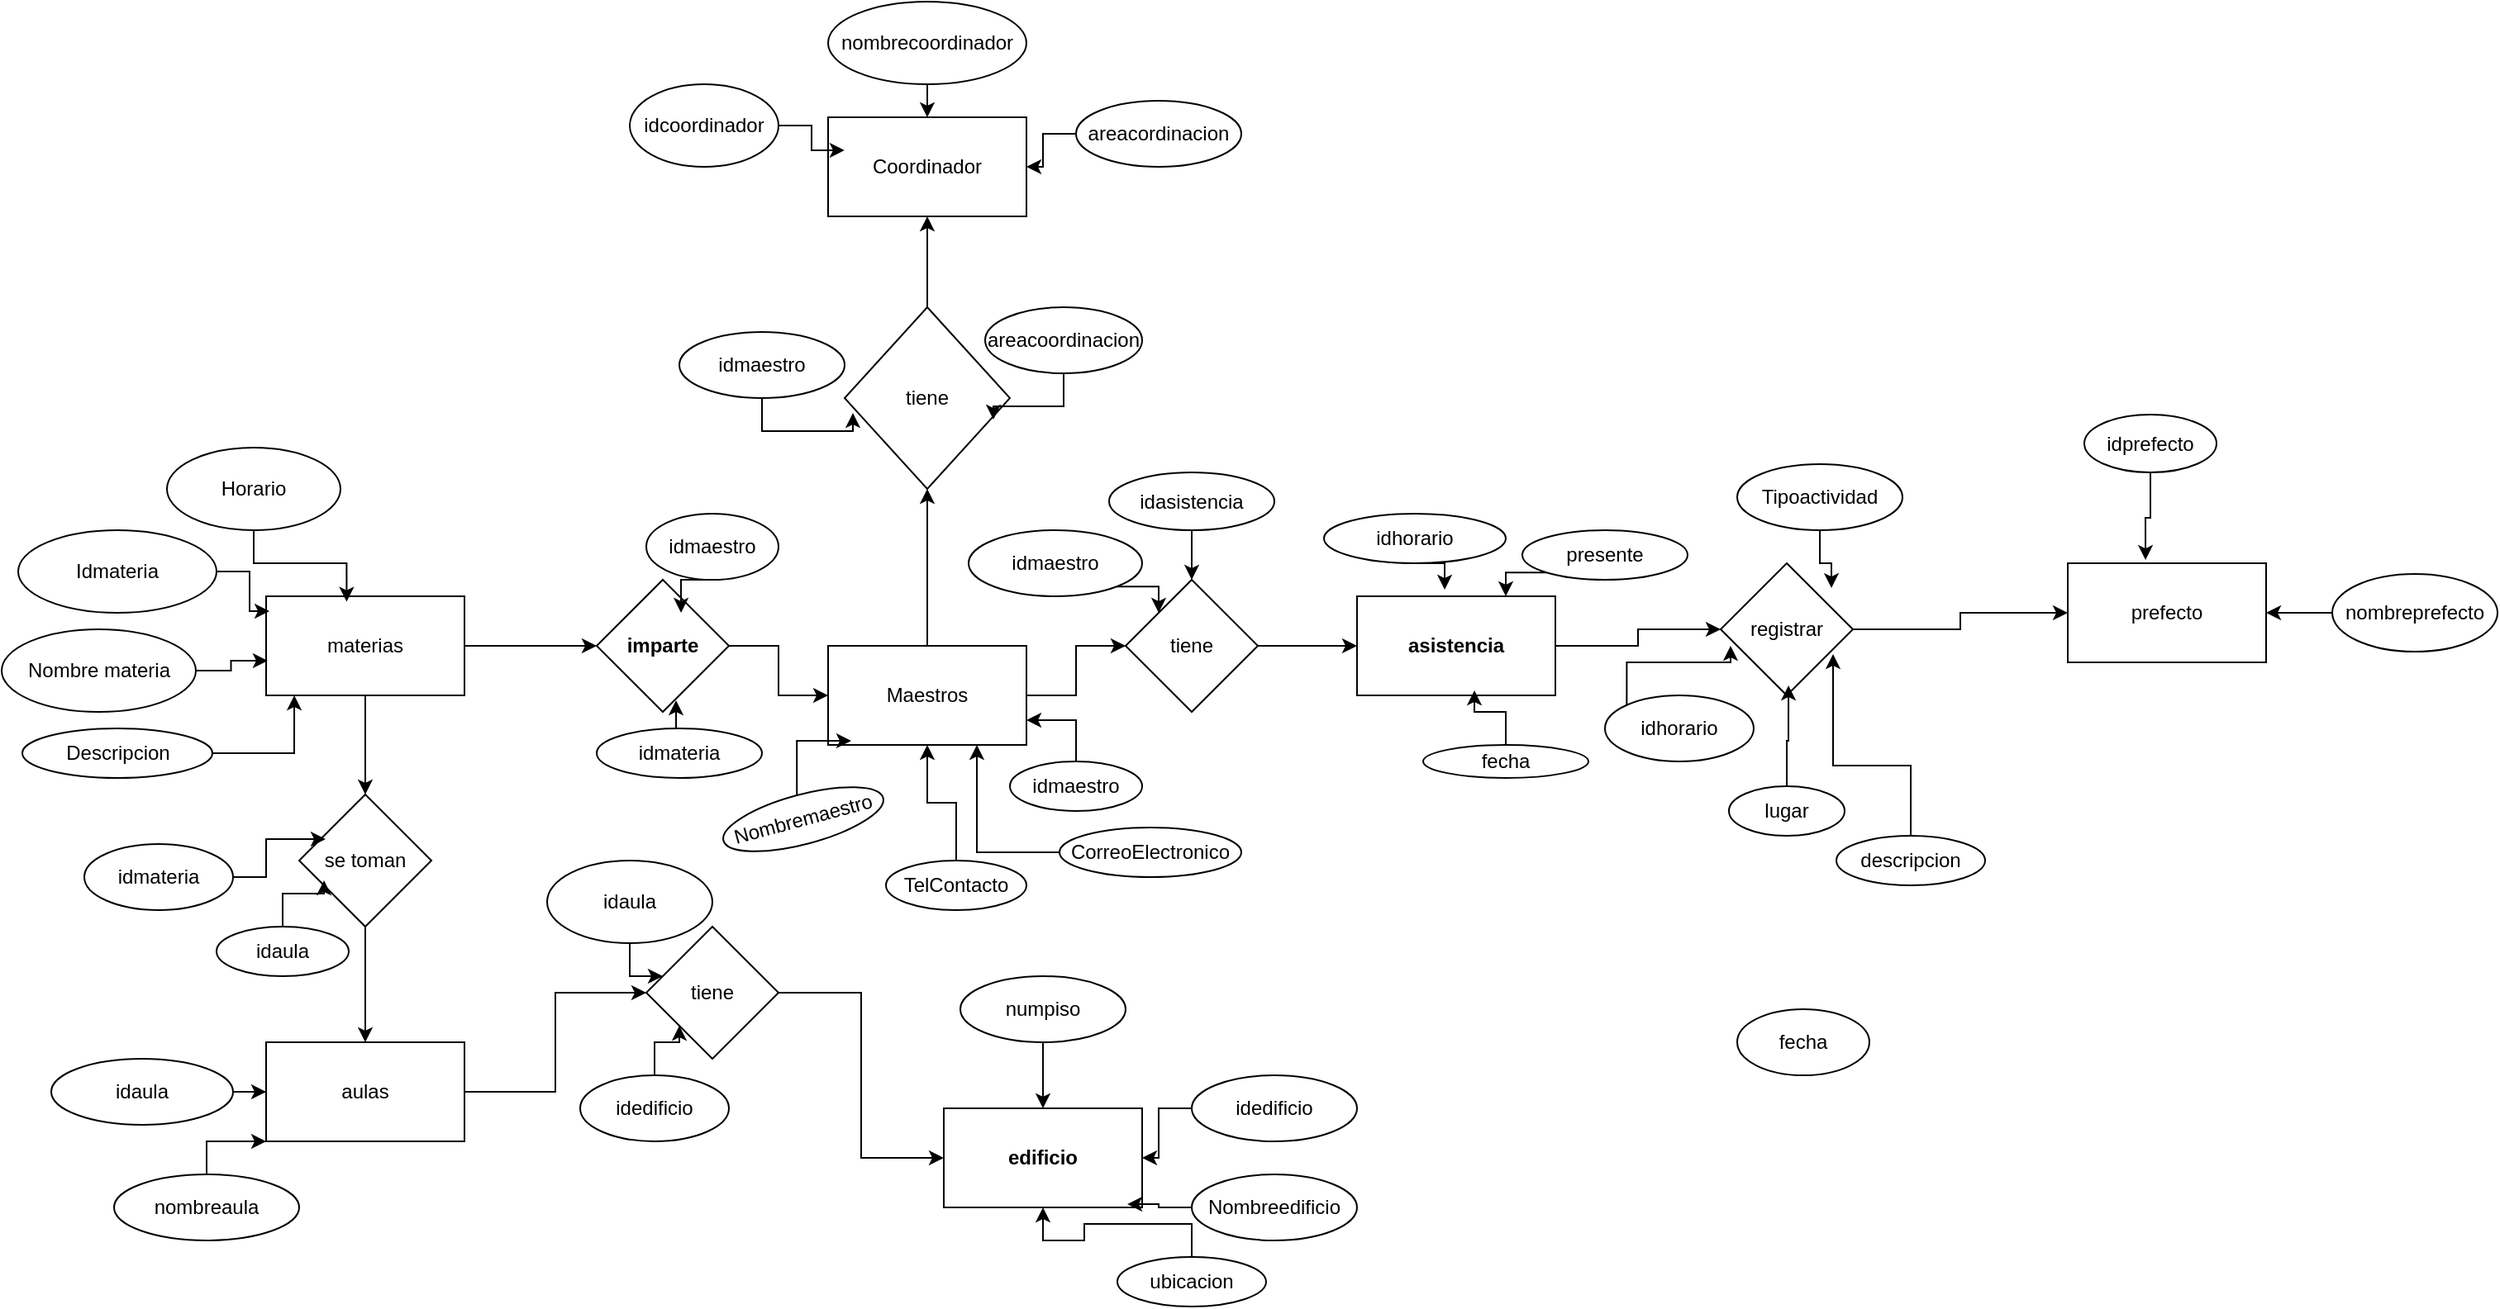 <mxfile version="22.1.8" type="device">
  <diagram name="Página-1" id="m9Q8dOLF6V6BruHB6Kec">
    <mxGraphModel dx="1120" dy="470" grid="1" gridSize="10" guides="1" tooltips="1" connect="1" arrows="1" fold="1" page="1" pageScale="1" pageWidth="850" pageHeight="1100" math="0" shadow="0">
      <root>
        <mxCell id="0" />
        <mxCell id="1" parent="0" />
        <mxCell id="noH4qmnDrZ403niCY_iX-29" value="descripcion" style="ellipse;whiteSpace=wrap;html=1;strokeColor=default;align=center;verticalAlign=middle;fontFamily=Helvetica;fontSize=12;fontColor=default;fillColor=default;" parent="1" vertex="1">
          <mxGeometry x="1260" y="505" width="90" height="30" as="geometry" />
        </mxCell>
        <mxCell id="vPDebMbm3ik4Oxo3N3er-14" style="edgeStyle=orthogonalEdgeStyle;rounded=0;orthogonalLoop=1;jettySize=auto;html=1;exitX=1;exitY=0.5;exitDx=0;exitDy=0;entryX=0;entryY=0.5;entryDx=0;entryDy=0;" parent="1" source="vPDebMbm3ik4Oxo3N3er-3" target="vPDebMbm3ik4Oxo3N3er-4" edge="1">
          <mxGeometry relative="1" as="geometry" />
        </mxCell>
        <mxCell id="vPDebMbm3ik4Oxo3N3er-15" style="edgeStyle=orthogonalEdgeStyle;rounded=0;orthogonalLoop=1;jettySize=auto;html=1;" parent="1" source="vPDebMbm3ik4Oxo3N3er-3" target="vPDebMbm3ik4Oxo3N3er-6" edge="1">
          <mxGeometry relative="1" as="geometry" />
        </mxCell>
        <mxCell id="vPDebMbm3ik4Oxo3N3er-3" value="materias" style="rounded=0;whiteSpace=wrap;html=1;" parent="1" vertex="1">
          <mxGeometry x="310" y="360" width="120" height="60" as="geometry" />
        </mxCell>
        <mxCell id="vPDebMbm3ik4Oxo3N3er-17" style="edgeStyle=orthogonalEdgeStyle;rounded=0;orthogonalLoop=1;jettySize=auto;html=1;exitX=1;exitY=0.5;exitDx=0;exitDy=0;entryX=0;entryY=0.5;entryDx=0;entryDy=0;" parent="1" source="vPDebMbm3ik4Oxo3N3er-4" target="vPDebMbm3ik4Oxo3N3er-5" edge="1">
          <mxGeometry relative="1" as="geometry" />
        </mxCell>
        <mxCell id="vPDebMbm3ik4Oxo3N3er-4" value="&lt;b&gt;imparte &lt;/b&gt;" style="rhombus;whiteSpace=wrap;html=1;" parent="1" vertex="1">
          <mxGeometry x="510" y="350" width="80" height="80" as="geometry" />
        </mxCell>
        <mxCell id="vPDebMbm3ik4Oxo3N3er-18" style="edgeStyle=orthogonalEdgeStyle;rounded=0;orthogonalLoop=1;jettySize=auto;html=1;" parent="1" source="vPDebMbm3ik4Oxo3N3er-5" target="vPDebMbm3ik4Oxo3N3er-8" edge="1">
          <mxGeometry relative="1" as="geometry" />
        </mxCell>
        <mxCell id="K5R6cuAaFVcVwl4AerRk-5" style="edgeStyle=orthogonalEdgeStyle;rounded=0;orthogonalLoop=1;jettySize=auto;html=1;entryX=0.5;entryY=1;entryDx=0;entryDy=0;" parent="1" source="vPDebMbm3ik4Oxo3N3er-5" target="izEPtNt3eDwg3tz8a0CL-4" edge="1">
          <mxGeometry relative="1" as="geometry" />
        </mxCell>
        <mxCell id="vPDebMbm3ik4Oxo3N3er-5" value="Maestros" style="rounded=0;whiteSpace=wrap;html=1;" parent="1" vertex="1">
          <mxGeometry x="650" y="390" width="120" height="60" as="geometry" />
        </mxCell>
        <mxCell id="K5R6cuAaFVcVwl4AerRk-1" style="edgeStyle=orthogonalEdgeStyle;rounded=0;orthogonalLoop=1;jettySize=auto;html=1;" parent="1" source="vPDebMbm3ik4Oxo3N3er-6" target="vPDebMbm3ik4Oxo3N3er-24" edge="1">
          <mxGeometry relative="1" as="geometry" />
        </mxCell>
        <mxCell id="vPDebMbm3ik4Oxo3N3er-6" value="se toman" style="rhombus;whiteSpace=wrap;html=1;" parent="1" vertex="1">
          <mxGeometry x="330" y="480" width="80" height="80" as="geometry" />
        </mxCell>
        <mxCell id="vPDebMbm3ik4Oxo3N3er-7" value="&lt;b&gt;edificio&lt;/b&gt;" style="rounded=0;whiteSpace=wrap;html=1;" parent="1" vertex="1">
          <mxGeometry x="720" y="670" width="120" height="60" as="geometry" />
        </mxCell>
        <mxCell id="vPDebMbm3ik4Oxo3N3er-19" style="edgeStyle=orthogonalEdgeStyle;rounded=0;orthogonalLoop=1;jettySize=auto;html=1;" parent="1" source="vPDebMbm3ik4Oxo3N3er-8" target="vPDebMbm3ik4Oxo3N3er-9" edge="1">
          <mxGeometry relative="1" as="geometry" />
        </mxCell>
        <mxCell id="vPDebMbm3ik4Oxo3N3er-8" value="tiene" style="rhombus;whiteSpace=wrap;html=1;" parent="1" vertex="1">
          <mxGeometry x="830" y="350" width="80" height="80" as="geometry" />
        </mxCell>
        <mxCell id="vPDebMbm3ik4Oxo3N3er-20" style="edgeStyle=orthogonalEdgeStyle;rounded=0;orthogonalLoop=1;jettySize=auto;html=1;" parent="1" source="vPDebMbm3ik4Oxo3N3er-9" target="vPDebMbm3ik4Oxo3N3er-10" edge="1">
          <mxGeometry relative="1" as="geometry" />
        </mxCell>
        <mxCell id="vPDebMbm3ik4Oxo3N3er-9" value="&lt;b&gt;asistencia&lt;/b&gt;" style="rounded=0;whiteSpace=wrap;html=1;" parent="1" vertex="1">
          <mxGeometry x="970" y="360" width="120" height="60" as="geometry" />
        </mxCell>
        <mxCell id="vPDebMbm3ik4Oxo3N3er-21" style="edgeStyle=orthogonalEdgeStyle;rounded=0;orthogonalLoop=1;jettySize=auto;html=1;" parent="1" source="vPDebMbm3ik4Oxo3N3er-10" target="vPDebMbm3ik4Oxo3N3er-11" edge="1">
          <mxGeometry relative="1" as="geometry" />
        </mxCell>
        <mxCell id="vPDebMbm3ik4Oxo3N3er-10" value="registrar" style="rhombus;whiteSpace=wrap;html=1;" parent="1" vertex="1">
          <mxGeometry x="1190" y="340" width="80" height="80" as="geometry" />
        </mxCell>
        <mxCell id="vPDebMbm3ik4Oxo3N3er-11" value="prefecto" style="rounded=0;whiteSpace=wrap;html=1;" parent="1" vertex="1">
          <mxGeometry x="1400" y="340" width="120" height="60" as="geometry" />
        </mxCell>
        <mxCell id="K5R6cuAaFVcVwl4AerRk-3" style="edgeStyle=orthogonalEdgeStyle;rounded=0;orthogonalLoop=1;jettySize=auto;html=1;entryX=0;entryY=0.5;entryDx=0;entryDy=0;" parent="1" source="vPDebMbm3ik4Oxo3N3er-23" target="vPDebMbm3ik4Oxo3N3er-7" edge="1">
          <mxGeometry relative="1" as="geometry" />
        </mxCell>
        <mxCell id="vPDebMbm3ik4Oxo3N3er-23" value="tiene" style="rhombus;whiteSpace=wrap;html=1;" parent="1" vertex="1">
          <mxGeometry x="540" y="560" width="80" height="80" as="geometry" />
        </mxCell>
        <mxCell id="K5R6cuAaFVcVwl4AerRk-2" style="edgeStyle=orthogonalEdgeStyle;rounded=0;orthogonalLoop=1;jettySize=auto;html=1;entryX=0;entryY=0.5;entryDx=0;entryDy=0;" parent="1" source="vPDebMbm3ik4Oxo3N3er-24" target="vPDebMbm3ik4Oxo3N3er-23" edge="1">
          <mxGeometry relative="1" as="geometry" />
        </mxCell>
        <mxCell id="vPDebMbm3ik4Oxo3N3er-24" value="aulas" style="rounded=0;whiteSpace=wrap;html=1;" parent="1" vertex="1">
          <mxGeometry x="310" y="630" width="120" height="60" as="geometry" />
        </mxCell>
        <mxCell id="izEPtNt3eDwg3tz8a0CL-3" value="Coordinador" style="rounded=0;whiteSpace=wrap;html=1;" parent="1" vertex="1">
          <mxGeometry x="650" y="70" width="120" height="60" as="geometry" />
        </mxCell>
        <mxCell id="K5R6cuAaFVcVwl4AerRk-6" style="edgeStyle=orthogonalEdgeStyle;rounded=0;orthogonalLoop=1;jettySize=auto;html=1;" parent="1" source="izEPtNt3eDwg3tz8a0CL-4" target="izEPtNt3eDwg3tz8a0CL-3" edge="1">
          <mxGeometry relative="1" as="geometry" />
        </mxCell>
        <mxCell id="izEPtNt3eDwg3tz8a0CL-4" value="tiene" style="rhombus;whiteSpace=wrap;html=1;" parent="1" vertex="1">
          <mxGeometry x="660" y="185" width="100" height="110" as="geometry" />
        </mxCell>
        <mxCell id="K5R6cuAaFVcVwl4AerRk-7" value="Horario" style="ellipse;whiteSpace=wrap;html=1;" parent="1" vertex="1">
          <mxGeometry x="250" y="270" width="105" height="50" as="geometry" />
        </mxCell>
        <mxCell id="K5R6cuAaFVcVwl4AerRk-8" style="edgeStyle=orthogonalEdgeStyle;rounded=0;orthogonalLoop=1;jettySize=auto;html=1;entryX=0.406;entryY=0.055;entryDx=0;entryDy=0;entryPerimeter=0;" parent="1" source="K5R6cuAaFVcVwl4AerRk-7" target="vPDebMbm3ik4Oxo3N3er-3" edge="1">
          <mxGeometry relative="1" as="geometry" />
        </mxCell>
        <mxCell id="noH4qmnDrZ403niCY_iX-1" value="idcoordinador" style="ellipse;whiteSpace=wrap;html=1;" parent="1" vertex="1">
          <mxGeometry x="530" y="50" width="90" height="50" as="geometry" />
        </mxCell>
        <mxCell id="i-BFjBKBcoplYmaD2EoG-35" style="edgeStyle=orthogonalEdgeStyle;rounded=0;orthogonalLoop=1;jettySize=auto;html=1;" edge="1" parent="1" source="noH4qmnDrZ403niCY_iX-2" target="izEPtNt3eDwg3tz8a0CL-3">
          <mxGeometry relative="1" as="geometry" />
        </mxCell>
        <mxCell id="noH4qmnDrZ403niCY_iX-2" value="areacordinacion" style="ellipse;whiteSpace=wrap;html=1;" parent="1" vertex="1">
          <mxGeometry x="800" y="60" width="100" height="40" as="geometry" />
        </mxCell>
        <mxCell id="i-BFjBKBcoplYmaD2EoG-37" style="edgeStyle=orthogonalEdgeStyle;rounded=0;orthogonalLoop=1;jettySize=auto;html=1;exitX=0.5;exitY=1;exitDx=0;exitDy=0;entryX=0.5;entryY=0;entryDx=0;entryDy=0;" edge="1" parent="1" source="noH4qmnDrZ403niCY_iX-3" target="izEPtNt3eDwg3tz8a0CL-3">
          <mxGeometry relative="1" as="geometry" />
        </mxCell>
        <mxCell id="noH4qmnDrZ403niCY_iX-3" value="nombrecoordinador" style="ellipse;whiteSpace=wrap;html=1;" parent="1" vertex="1">
          <mxGeometry x="650" width="120" height="50" as="geometry" />
        </mxCell>
        <mxCell id="noH4qmnDrZ403niCY_iX-4" value="Idmateria" style="ellipse;whiteSpace=wrap;html=1;" parent="1" vertex="1">
          <mxGeometry x="160" y="320" width="120" height="50" as="geometry" />
        </mxCell>
        <mxCell id="noH4qmnDrZ403niCY_iX-5" value="Nombre materia" style="ellipse;whiteSpace=wrap;html=1;strokeColor=default;align=center;verticalAlign=middle;fontFamily=Helvetica;fontSize=12;fontColor=default;fillColor=default;" parent="1" vertex="1">
          <mxGeometry x="150" y="380" width="117.5" height="50" as="geometry" />
        </mxCell>
        <mxCell id="noH4qmnDrZ403niCY_iX-6" value="Descripcion " style="ellipse;whiteSpace=wrap;html=1;strokeColor=default;align=center;verticalAlign=middle;fontFamily=Helvetica;fontSize=12;fontColor=default;fillColor=default;" parent="1" vertex="1">
          <mxGeometry x="162.5" y="440" width="115" height="30" as="geometry" />
        </mxCell>
        <mxCell id="noH4qmnDrZ403niCY_iX-8" value="idmateria" style="ellipse;whiteSpace=wrap;html=1;strokeColor=default;align=center;verticalAlign=middle;fontFamily=Helvetica;fontSize=12;fontColor=default;fillColor=default;" parent="1" vertex="1">
          <mxGeometry x="510" y="440" width="100" height="30" as="geometry" />
        </mxCell>
        <mxCell id="noH4qmnDrZ403niCY_iX-9" value="idmaestro" style="ellipse;whiteSpace=wrap;html=1;strokeColor=default;align=center;verticalAlign=middle;fontFamily=Helvetica;fontSize=12;fontColor=default;fillColor=default;" parent="1" vertex="1">
          <mxGeometry x="540" y="310" width="80" height="40" as="geometry" />
        </mxCell>
        <mxCell id="i-BFjBKBcoplYmaD2EoG-10" style="edgeStyle=orthogonalEdgeStyle;rounded=0;orthogonalLoop=1;jettySize=auto;html=1;entryX=0;entryY=0.5;entryDx=0;entryDy=0;" edge="1" parent="1" source="noH4qmnDrZ403niCY_iX-10" target="vPDebMbm3ik4Oxo3N3er-24">
          <mxGeometry relative="1" as="geometry" />
        </mxCell>
        <mxCell id="noH4qmnDrZ403niCY_iX-10" value="idaula" style="ellipse;whiteSpace=wrap;html=1;strokeColor=default;align=center;verticalAlign=middle;fontFamily=Helvetica;fontSize=12;fontColor=default;fillColor=default;" parent="1" vertex="1">
          <mxGeometry x="180" y="640" width="110" height="40" as="geometry" />
        </mxCell>
        <mxCell id="i-BFjBKBcoplYmaD2EoG-12" style="edgeStyle=orthogonalEdgeStyle;rounded=0;orthogonalLoop=1;jettySize=auto;html=1;entryX=0;entryY=1;entryDx=0;entryDy=0;" edge="1" parent="1" source="noH4qmnDrZ403niCY_iX-11" target="vPDebMbm3ik4Oxo3N3er-24">
          <mxGeometry relative="1" as="geometry" />
        </mxCell>
        <mxCell id="noH4qmnDrZ403niCY_iX-11" value="nombreaula" style="ellipse;whiteSpace=wrap;html=1;strokeColor=default;align=center;verticalAlign=middle;fontFamily=Helvetica;fontSize=12;fontColor=default;fillColor=default;" parent="1" vertex="1">
          <mxGeometry x="218" y="710" width="112" height="40" as="geometry" />
        </mxCell>
        <mxCell id="i-BFjBKBcoplYmaD2EoG-13" style="edgeStyle=orthogonalEdgeStyle;rounded=0;orthogonalLoop=1;jettySize=auto;html=1;entryX=0;entryY=1;entryDx=0;entryDy=0;" edge="1" parent="1" source="noH4qmnDrZ403niCY_iX-12" target="vPDebMbm3ik4Oxo3N3er-23">
          <mxGeometry relative="1" as="geometry" />
        </mxCell>
        <mxCell id="noH4qmnDrZ403niCY_iX-12" value="idedificio" style="ellipse;whiteSpace=wrap;html=1;strokeColor=default;align=center;verticalAlign=middle;fontFamily=Helvetica;fontSize=12;fontColor=default;fillColor=default;" parent="1" vertex="1">
          <mxGeometry x="500" y="650" width="90" height="40" as="geometry" />
        </mxCell>
        <mxCell id="i-BFjBKBcoplYmaD2EoG-18" style="edgeStyle=orthogonalEdgeStyle;rounded=0;orthogonalLoop=1;jettySize=auto;html=1;" edge="1" parent="1" source="noH4qmnDrZ403niCY_iX-13" target="vPDebMbm3ik4Oxo3N3er-7">
          <mxGeometry relative="1" as="geometry" />
        </mxCell>
        <mxCell id="noH4qmnDrZ403niCY_iX-13" value="idedificio" style="ellipse;whiteSpace=wrap;html=1;strokeColor=default;align=center;verticalAlign=middle;fontFamily=Helvetica;fontSize=12;fontColor=default;fillColor=default;" parent="1" vertex="1">
          <mxGeometry x="870" y="650" width="100" height="40" as="geometry" />
        </mxCell>
        <mxCell id="noH4qmnDrZ403niCY_iX-14" value="Nombreedificio" style="ellipse;whiteSpace=wrap;html=1;strokeColor=default;align=center;verticalAlign=middle;fontFamily=Helvetica;fontSize=12;fontColor=default;fillColor=default;" parent="1" vertex="1">
          <mxGeometry x="870" y="710" width="100" height="40" as="geometry" />
        </mxCell>
        <mxCell id="i-BFjBKBcoplYmaD2EoG-20" style="edgeStyle=orthogonalEdgeStyle;rounded=0;orthogonalLoop=1;jettySize=auto;html=1;entryX=0.5;entryY=1;entryDx=0;entryDy=0;" edge="1" parent="1" source="noH4qmnDrZ403niCY_iX-15" target="vPDebMbm3ik4Oxo3N3er-7">
          <mxGeometry relative="1" as="geometry" />
        </mxCell>
        <mxCell id="noH4qmnDrZ403niCY_iX-15" value="ubicacion" style="ellipse;whiteSpace=wrap;html=1;strokeColor=default;align=center;verticalAlign=middle;fontFamily=Helvetica;fontSize=12;fontColor=default;fillColor=default;" parent="1" vertex="1">
          <mxGeometry x="825" y="760" width="90" height="30" as="geometry" />
        </mxCell>
        <mxCell id="i-BFjBKBcoplYmaD2EoG-17" style="edgeStyle=orthogonalEdgeStyle;rounded=0;orthogonalLoop=1;jettySize=auto;html=1;entryX=0.5;entryY=0;entryDx=0;entryDy=0;" edge="1" parent="1" source="noH4qmnDrZ403niCY_iX-16" target="vPDebMbm3ik4Oxo3N3er-7">
          <mxGeometry relative="1" as="geometry" />
        </mxCell>
        <mxCell id="noH4qmnDrZ403niCY_iX-16" value="numpiso" style="ellipse;whiteSpace=wrap;html=1;strokeColor=default;align=center;verticalAlign=middle;fontFamily=Helvetica;fontSize=12;fontColor=default;fillColor=default;" parent="1" vertex="1">
          <mxGeometry x="730" y="590" width="100" height="40" as="geometry" />
        </mxCell>
        <mxCell id="noH4qmnDrZ403niCY_iX-17" value="idaula" style="ellipse;whiteSpace=wrap;html=1;strokeColor=default;align=center;verticalAlign=middle;fontFamily=Helvetica;fontSize=12;fontColor=default;fillColor=default;" parent="1" vertex="1">
          <mxGeometry x="480" y="520" width="100" height="50" as="geometry" />
        </mxCell>
        <mxCell id="i-BFjBKBcoplYmaD2EoG-27" style="edgeStyle=orthogonalEdgeStyle;rounded=0;orthogonalLoop=1;jettySize=auto;html=1;entryX=1;entryY=0.75;entryDx=0;entryDy=0;" edge="1" parent="1" source="noH4qmnDrZ403niCY_iX-18" target="vPDebMbm3ik4Oxo3N3er-5">
          <mxGeometry relative="1" as="geometry" />
        </mxCell>
        <mxCell id="noH4qmnDrZ403niCY_iX-18" value="idmaestro" style="ellipse;whiteSpace=wrap;html=1;strokeColor=default;align=center;verticalAlign=middle;fontFamily=Helvetica;fontSize=12;fontColor=default;fillColor=default;" parent="1" vertex="1">
          <mxGeometry x="760" y="460" width="80" height="30" as="geometry" />
        </mxCell>
        <mxCell id="noH4qmnDrZ403niCY_iX-19" value="Nombremaestro" style="ellipse;whiteSpace=wrap;html=1;strokeColor=default;align=center;verticalAlign=middle;fontFamily=Helvetica;fontSize=12;fontColor=default;fillColor=default;rotation=-15;" parent="1" vertex="1">
          <mxGeometry x="585" y="480" width="100" height="30" as="geometry" />
        </mxCell>
        <mxCell id="i-BFjBKBcoplYmaD2EoG-28" style="edgeStyle=orthogonalEdgeStyle;rounded=0;orthogonalLoop=1;jettySize=auto;html=1;entryX=0.75;entryY=1;entryDx=0;entryDy=0;" edge="1" parent="1" source="noH4qmnDrZ403niCY_iX-20" target="vPDebMbm3ik4Oxo3N3er-5">
          <mxGeometry relative="1" as="geometry" />
        </mxCell>
        <mxCell id="noH4qmnDrZ403niCY_iX-20" value="CorreoElectronico" style="ellipse;whiteSpace=wrap;html=1;strokeColor=default;align=center;verticalAlign=middle;fontFamily=Helvetica;fontSize=12;fontColor=default;fillColor=default;" parent="1" vertex="1">
          <mxGeometry x="790" y="500" width="110" height="30" as="geometry" />
        </mxCell>
        <mxCell id="i-BFjBKBcoplYmaD2EoG-21" style="edgeStyle=orthogonalEdgeStyle;rounded=0;orthogonalLoop=1;jettySize=auto;html=1;entryX=0.5;entryY=1;entryDx=0;entryDy=0;" edge="1" parent="1" source="noH4qmnDrZ403niCY_iX-21" target="vPDebMbm3ik4Oxo3N3er-5">
          <mxGeometry relative="1" as="geometry" />
        </mxCell>
        <mxCell id="noH4qmnDrZ403niCY_iX-21" value="TelContacto" style="ellipse;whiteSpace=wrap;html=1;strokeColor=default;align=center;verticalAlign=middle;fontFamily=Helvetica;fontSize=12;fontColor=default;fillColor=default;" parent="1" vertex="1">
          <mxGeometry x="685" y="520" width="85" height="30" as="geometry" />
        </mxCell>
        <mxCell id="i-BFjBKBcoplYmaD2EoG-29" style="edgeStyle=orthogonalEdgeStyle;rounded=0;orthogonalLoop=1;jettySize=auto;html=1;exitX=1;exitY=1;exitDx=0;exitDy=0;entryX=0;entryY=0;entryDx=0;entryDy=0;" edge="1" parent="1" source="noH4qmnDrZ403niCY_iX-22" target="vPDebMbm3ik4Oxo3N3er-8">
          <mxGeometry relative="1" as="geometry" />
        </mxCell>
        <mxCell id="noH4qmnDrZ403niCY_iX-22" value="idmaestro" style="ellipse;whiteSpace=wrap;html=1;strokeColor=default;align=center;verticalAlign=middle;fontFamily=Helvetica;fontSize=12;fontColor=default;fillColor=default;" parent="1" vertex="1">
          <mxGeometry x="735" y="320" width="105" height="40" as="geometry" />
        </mxCell>
        <mxCell id="i-BFjBKBcoplYmaD2EoG-30" style="edgeStyle=orthogonalEdgeStyle;rounded=0;orthogonalLoop=1;jettySize=auto;html=1;exitX=0.5;exitY=1;exitDx=0;exitDy=0;entryX=0.5;entryY=0;entryDx=0;entryDy=0;" edge="1" parent="1" source="noH4qmnDrZ403niCY_iX-23" target="vPDebMbm3ik4Oxo3N3er-8">
          <mxGeometry relative="1" as="geometry" />
        </mxCell>
        <mxCell id="noH4qmnDrZ403niCY_iX-23" value="idasistencia" style="ellipse;whiteSpace=wrap;html=1;strokeColor=default;align=center;verticalAlign=middle;fontFamily=Helvetica;fontSize=12;fontColor=default;fillColor=default;" parent="1" vertex="1">
          <mxGeometry x="820" y="285" width="100" height="35" as="geometry" />
        </mxCell>
        <mxCell id="noH4qmnDrZ403niCY_iX-24" value="idhorario" style="ellipse;whiteSpace=wrap;html=1;strokeColor=default;align=center;verticalAlign=middle;fontFamily=Helvetica;fontSize=12;fontColor=default;fillColor=default;" parent="1" vertex="1">
          <mxGeometry x="950" y="310" width="110" height="30" as="geometry" />
        </mxCell>
        <mxCell id="noH4qmnDrZ403niCY_iX-25" value="fecha" style="ellipse;whiteSpace=wrap;html=1;strokeColor=default;align=center;verticalAlign=middle;fontFamily=Helvetica;fontSize=12;fontColor=default;fillColor=default;" parent="1" vertex="1">
          <mxGeometry x="1010" y="450" width="100" height="20" as="geometry" />
        </mxCell>
        <mxCell id="i-BFjBKBcoplYmaD2EoG-40" style="edgeStyle=orthogonalEdgeStyle;rounded=0;orthogonalLoop=1;jettySize=auto;html=1;exitX=0;exitY=1;exitDx=0;exitDy=0;entryX=0.75;entryY=0;entryDx=0;entryDy=0;" edge="1" parent="1" source="noH4qmnDrZ403niCY_iX-26" target="vPDebMbm3ik4Oxo3N3er-9">
          <mxGeometry relative="1" as="geometry" />
        </mxCell>
        <mxCell id="noH4qmnDrZ403niCY_iX-26" value="presente" style="ellipse;whiteSpace=wrap;html=1;strokeColor=default;align=center;verticalAlign=middle;fontFamily=Helvetica;fontSize=12;fontColor=default;fillColor=default;" parent="1" vertex="1">
          <mxGeometry x="1070" y="320" width="100" height="30" as="geometry" />
        </mxCell>
        <mxCell id="noH4qmnDrZ403niCY_iX-27" value="idhorario" style="ellipse;whiteSpace=wrap;html=1;strokeColor=default;align=center;verticalAlign=middle;fontFamily=Helvetica;fontSize=12;fontColor=default;fillColor=default;" parent="1" vertex="1">
          <mxGeometry x="1120" y="420" width="90" height="40" as="geometry" />
        </mxCell>
        <mxCell id="noH4qmnDrZ403niCY_iX-28" value="Tipoactividad" style="ellipse;whiteSpace=wrap;html=1;strokeColor=default;align=center;verticalAlign=middle;fontFamily=Helvetica;fontSize=12;fontColor=default;fillColor=default;" parent="1" vertex="1">
          <mxGeometry x="1200" y="280" width="100" height="40" as="geometry" />
        </mxCell>
        <mxCell id="noH4qmnDrZ403niCY_iX-30" value="fecha" style="ellipse;whiteSpace=wrap;html=1;strokeColor=default;align=center;verticalAlign=middle;fontFamily=Helvetica;fontSize=12;fontColor=default;fillColor=default;" parent="1" vertex="1">
          <mxGeometry x="1200" y="610" width="80" height="40" as="geometry" />
        </mxCell>
        <mxCell id="noH4qmnDrZ403niCY_iX-31" value="lugar" style="ellipse;whiteSpace=wrap;html=1;strokeColor=default;align=center;verticalAlign=middle;fontFamily=Helvetica;fontSize=12;fontColor=default;fillColor=default;" parent="1" vertex="1">
          <mxGeometry x="1195" y="475" width="70" height="30" as="geometry" />
        </mxCell>
        <mxCell id="noH4qmnDrZ403niCY_iX-32" value="idprefecto" style="ellipse;whiteSpace=wrap;html=1;strokeColor=default;align=center;verticalAlign=middle;fontFamily=Helvetica;fontSize=12;fontColor=default;fillColor=default;" parent="1" vertex="1">
          <mxGeometry x="1410" y="250" width="80" height="35" as="geometry" />
        </mxCell>
        <mxCell id="i-BFjBKBcoplYmaD2EoG-48" style="edgeStyle=orthogonalEdgeStyle;rounded=0;orthogonalLoop=1;jettySize=auto;html=1;exitX=0;exitY=0.5;exitDx=0;exitDy=0;" edge="1" parent="1" source="noH4qmnDrZ403niCY_iX-33" target="vPDebMbm3ik4Oxo3N3er-11">
          <mxGeometry relative="1" as="geometry" />
        </mxCell>
        <mxCell id="noH4qmnDrZ403niCY_iX-33" value="nombreprefecto" style="ellipse;whiteSpace=wrap;html=1;strokeColor=default;align=center;verticalAlign=middle;fontFamily=Helvetica;fontSize=12;fontColor=default;fillColor=default;" parent="1" vertex="1">
          <mxGeometry x="1560" y="346.5" width="100" height="47" as="geometry" />
        </mxCell>
        <mxCell id="noH4qmnDrZ403niCY_iX-34" value="idmaestro" style="ellipse;whiteSpace=wrap;html=1;strokeColor=default;align=center;verticalAlign=middle;fontFamily=Helvetica;fontSize=12;fontColor=default;fillColor=default;" parent="1" vertex="1">
          <mxGeometry x="560" y="200" width="100" height="40" as="geometry" />
        </mxCell>
        <mxCell id="noH4qmnDrZ403niCY_iX-35" value="areacoordinacion" style="ellipse;whiteSpace=wrap;html=1;strokeColor=default;align=center;verticalAlign=middle;fontFamily=Helvetica;fontSize=12;fontColor=default;fillColor=default;" parent="1" vertex="1">
          <mxGeometry x="745" y="185" width="95" height="40" as="geometry" />
        </mxCell>
        <mxCell id="i-BFjBKBcoplYmaD2EoG-1" value="idmateria" style="ellipse;whiteSpace=wrap;html=1;" vertex="1" parent="1">
          <mxGeometry x="200" y="510" width="90" height="40" as="geometry" />
        </mxCell>
        <mxCell id="i-BFjBKBcoplYmaD2EoG-2" value="idaula" style="ellipse;whiteSpace=wrap;html=1;" vertex="1" parent="1">
          <mxGeometry x="280" y="560" width="80" height="30" as="geometry" />
        </mxCell>
        <mxCell id="i-BFjBKBcoplYmaD2EoG-3" style="edgeStyle=orthogonalEdgeStyle;rounded=0;orthogonalLoop=1;jettySize=auto;html=1;entryX=0.188;entryY=0.65;entryDx=0;entryDy=0;entryPerimeter=0;" edge="1" parent="1" source="i-BFjBKBcoplYmaD2EoG-2" target="vPDebMbm3ik4Oxo3N3er-6">
          <mxGeometry relative="1" as="geometry" />
        </mxCell>
        <mxCell id="i-BFjBKBcoplYmaD2EoG-5" style="edgeStyle=orthogonalEdgeStyle;rounded=0;orthogonalLoop=1;jettySize=auto;html=1;entryX=0.2;entryY=0.338;entryDx=0;entryDy=0;entryPerimeter=0;" edge="1" parent="1" source="i-BFjBKBcoplYmaD2EoG-1" target="vPDebMbm3ik4Oxo3N3er-6">
          <mxGeometry relative="1" as="geometry" />
        </mxCell>
        <mxCell id="i-BFjBKBcoplYmaD2EoG-7" style="edgeStyle=orthogonalEdgeStyle;rounded=0;orthogonalLoop=1;jettySize=auto;html=1;entryX=0.142;entryY=1;entryDx=0;entryDy=0;entryPerimeter=0;" edge="1" parent="1" source="noH4qmnDrZ403niCY_iX-6" target="vPDebMbm3ik4Oxo3N3er-3">
          <mxGeometry relative="1" as="geometry" />
        </mxCell>
        <mxCell id="i-BFjBKBcoplYmaD2EoG-8" style="edgeStyle=orthogonalEdgeStyle;rounded=0;orthogonalLoop=1;jettySize=auto;html=1;entryX=0.008;entryY=0.65;entryDx=0;entryDy=0;entryPerimeter=0;" edge="1" parent="1" source="noH4qmnDrZ403niCY_iX-5" target="vPDebMbm3ik4Oxo3N3er-3">
          <mxGeometry relative="1" as="geometry" />
        </mxCell>
        <mxCell id="i-BFjBKBcoplYmaD2EoG-9" style="edgeStyle=orthogonalEdgeStyle;rounded=0;orthogonalLoop=1;jettySize=auto;html=1;entryX=0.017;entryY=0.15;entryDx=0;entryDy=0;entryPerimeter=0;" edge="1" parent="1" source="noH4qmnDrZ403niCY_iX-4" target="vPDebMbm3ik4Oxo3N3er-3">
          <mxGeometry relative="1" as="geometry" />
        </mxCell>
        <mxCell id="i-BFjBKBcoplYmaD2EoG-14" style="edgeStyle=orthogonalEdgeStyle;rounded=0;orthogonalLoop=1;jettySize=auto;html=1;entryX=0.125;entryY=0.375;entryDx=0;entryDy=0;entryPerimeter=0;" edge="1" parent="1" source="noH4qmnDrZ403niCY_iX-17" target="vPDebMbm3ik4Oxo3N3er-23">
          <mxGeometry relative="1" as="geometry" />
        </mxCell>
        <mxCell id="i-BFjBKBcoplYmaD2EoG-19" style="edgeStyle=orthogonalEdgeStyle;rounded=0;orthogonalLoop=1;jettySize=auto;html=1;entryX=0.925;entryY=0.967;entryDx=0;entryDy=0;entryPerimeter=0;" edge="1" parent="1" source="noH4qmnDrZ403niCY_iX-14" target="vPDebMbm3ik4Oxo3N3er-7">
          <mxGeometry relative="1" as="geometry" />
        </mxCell>
        <mxCell id="i-BFjBKBcoplYmaD2EoG-22" style="edgeStyle=orthogonalEdgeStyle;rounded=0;orthogonalLoop=1;jettySize=auto;html=1;exitX=0.5;exitY=0;exitDx=0;exitDy=0;entryX=0.117;entryY=0.967;entryDx=0;entryDy=0;entryPerimeter=0;" edge="1" parent="1" source="noH4qmnDrZ403niCY_iX-19" target="vPDebMbm3ik4Oxo3N3er-5">
          <mxGeometry relative="1" as="geometry" />
        </mxCell>
        <mxCell id="i-BFjBKBcoplYmaD2EoG-23" style="edgeStyle=orthogonalEdgeStyle;rounded=0;orthogonalLoop=1;jettySize=auto;html=1;exitX=0.5;exitY=0;exitDx=0;exitDy=0;entryX=0.6;entryY=0.913;entryDx=0;entryDy=0;entryPerimeter=0;" edge="1" parent="1" source="noH4qmnDrZ403niCY_iX-8" target="vPDebMbm3ik4Oxo3N3er-4">
          <mxGeometry relative="1" as="geometry" />
        </mxCell>
        <mxCell id="i-BFjBKBcoplYmaD2EoG-24" style="edgeStyle=orthogonalEdgeStyle;rounded=0;orthogonalLoop=1;jettySize=auto;html=1;exitX=0.5;exitY=1;exitDx=0;exitDy=0;entryX=0.638;entryY=0.25;entryDx=0;entryDy=0;entryPerimeter=0;" edge="1" parent="1" source="noH4qmnDrZ403niCY_iX-9" target="vPDebMbm3ik4Oxo3N3er-4">
          <mxGeometry relative="1" as="geometry" />
        </mxCell>
        <mxCell id="i-BFjBKBcoplYmaD2EoG-32" style="edgeStyle=orthogonalEdgeStyle;rounded=0;orthogonalLoop=1;jettySize=auto;html=1;entryX=0.9;entryY=0.618;entryDx=0;entryDy=0;entryPerimeter=0;" edge="1" parent="1" source="noH4qmnDrZ403niCY_iX-35" target="izEPtNt3eDwg3tz8a0CL-4">
          <mxGeometry relative="1" as="geometry" />
        </mxCell>
        <mxCell id="i-BFjBKBcoplYmaD2EoG-33" style="edgeStyle=orthogonalEdgeStyle;rounded=0;orthogonalLoop=1;jettySize=auto;html=1;entryX=0.05;entryY=0.582;entryDx=0;entryDy=0;entryPerimeter=0;" edge="1" parent="1" source="noH4qmnDrZ403niCY_iX-34" target="izEPtNt3eDwg3tz8a0CL-4">
          <mxGeometry relative="1" as="geometry" />
        </mxCell>
        <mxCell id="i-BFjBKBcoplYmaD2EoG-36" style="edgeStyle=orthogonalEdgeStyle;rounded=0;orthogonalLoop=1;jettySize=auto;html=1;entryX=0.083;entryY=0.333;entryDx=0;entryDy=0;entryPerimeter=0;" edge="1" parent="1" source="noH4qmnDrZ403niCY_iX-1" target="izEPtNt3eDwg3tz8a0CL-3">
          <mxGeometry relative="1" as="geometry" />
        </mxCell>
        <mxCell id="i-BFjBKBcoplYmaD2EoG-38" style="edgeStyle=orthogonalEdgeStyle;rounded=0;orthogonalLoop=1;jettySize=auto;html=1;entryX=0.592;entryY=0.95;entryDx=0;entryDy=0;entryPerimeter=0;" edge="1" parent="1" source="noH4qmnDrZ403niCY_iX-25" target="vPDebMbm3ik4Oxo3N3er-9">
          <mxGeometry relative="1" as="geometry" />
        </mxCell>
        <mxCell id="i-BFjBKBcoplYmaD2EoG-39" style="edgeStyle=orthogonalEdgeStyle;rounded=0;orthogonalLoop=1;jettySize=auto;html=1;exitX=0.5;exitY=1;exitDx=0;exitDy=0;entryX=0.442;entryY=-0.067;entryDx=0;entryDy=0;entryPerimeter=0;" edge="1" parent="1" source="noH4qmnDrZ403niCY_iX-24" target="vPDebMbm3ik4Oxo3N3er-9">
          <mxGeometry relative="1" as="geometry" />
        </mxCell>
        <mxCell id="i-BFjBKBcoplYmaD2EoG-41" style="edgeStyle=orthogonalEdgeStyle;rounded=0;orthogonalLoop=1;jettySize=auto;html=1;entryX=0.838;entryY=0.188;entryDx=0;entryDy=0;entryPerimeter=0;" edge="1" parent="1" source="noH4qmnDrZ403niCY_iX-28" target="vPDebMbm3ik4Oxo3N3er-10">
          <mxGeometry relative="1" as="geometry" />
        </mxCell>
        <mxCell id="i-BFjBKBcoplYmaD2EoG-42" style="edgeStyle=orthogonalEdgeStyle;rounded=0;orthogonalLoop=1;jettySize=auto;html=1;exitX=0.5;exitY=0;exitDx=0;exitDy=0;entryX=0.513;entryY=0.925;entryDx=0;entryDy=0;entryPerimeter=0;" edge="1" parent="1" source="noH4qmnDrZ403niCY_iX-31" target="vPDebMbm3ik4Oxo3N3er-10">
          <mxGeometry relative="1" as="geometry" />
        </mxCell>
        <mxCell id="i-BFjBKBcoplYmaD2EoG-43" style="edgeStyle=orthogonalEdgeStyle;rounded=0;orthogonalLoop=1;jettySize=auto;html=1;exitX=0;exitY=0;exitDx=0;exitDy=0;entryX=0.075;entryY=0.625;entryDx=0;entryDy=0;entryPerimeter=0;" edge="1" parent="1" source="noH4qmnDrZ403niCY_iX-27" target="vPDebMbm3ik4Oxo3N3er-10">
          <mxGeometry relative="1" as="geometry" />
        </mxCell>
        <mxCell id="i-BFjBKBcoplYmaD2EoG-44" style="edgeStyle=orthogonalEdgeStyle;rounded=0;orthogonalLoop=1;jettySize=auto;html=1;exitX=0.5;exitY=0;exitDx=0;exitDy=0;entryX=0.85;entryY=0.688;entryDx=0;entryDy=0;entryPerimeter=0;" edge="1" parent="1" source="noH4qmnDrZ403niCY_iX-29" target="vPDebMbm3ik4Oxo3N3er-10">
          <mxGeometry relative="1" as="geometry" />
        </mxCell>
        <mxCell id="i-BFjBKBcoplYmaD2EoG-45" style="edgeStyle=orthogonalEdgeStyle;rounded=0;orthogonalLoop=1;jettySize=auto;html=1;entryX=0.392;entryY=-0.033;entryDx=0;entryDy=0;entryPerimeter=0;" edge="1" parent="1" source="noH4qmnDrZ403niCY_iX-32" target="vPDebMbm3ik4Oxo3N3er-11">
          <mxGeometry relative="1" as="geometry" />
        </mxCell>
      </root>
    </mxGraphModel>
  </diagram>
</mxfile>
